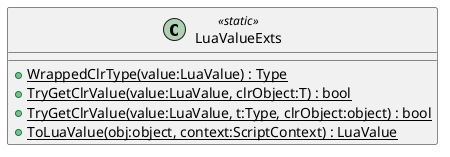 @startuml
class LuaValueExts <<static>> {
    + {static} WrappedClrType(value:LuaValue) : Type
    + {static} TryGetClrValue(value:LuaValue, clrObject:T) : bool
    + {static} TryGetClrValue(value:LuaValue, t:Type, clrObject:object) : bool
    + {static} ToLuaValue(obj:object, context:ScriptContext) : LuaValue
}
@enduml
